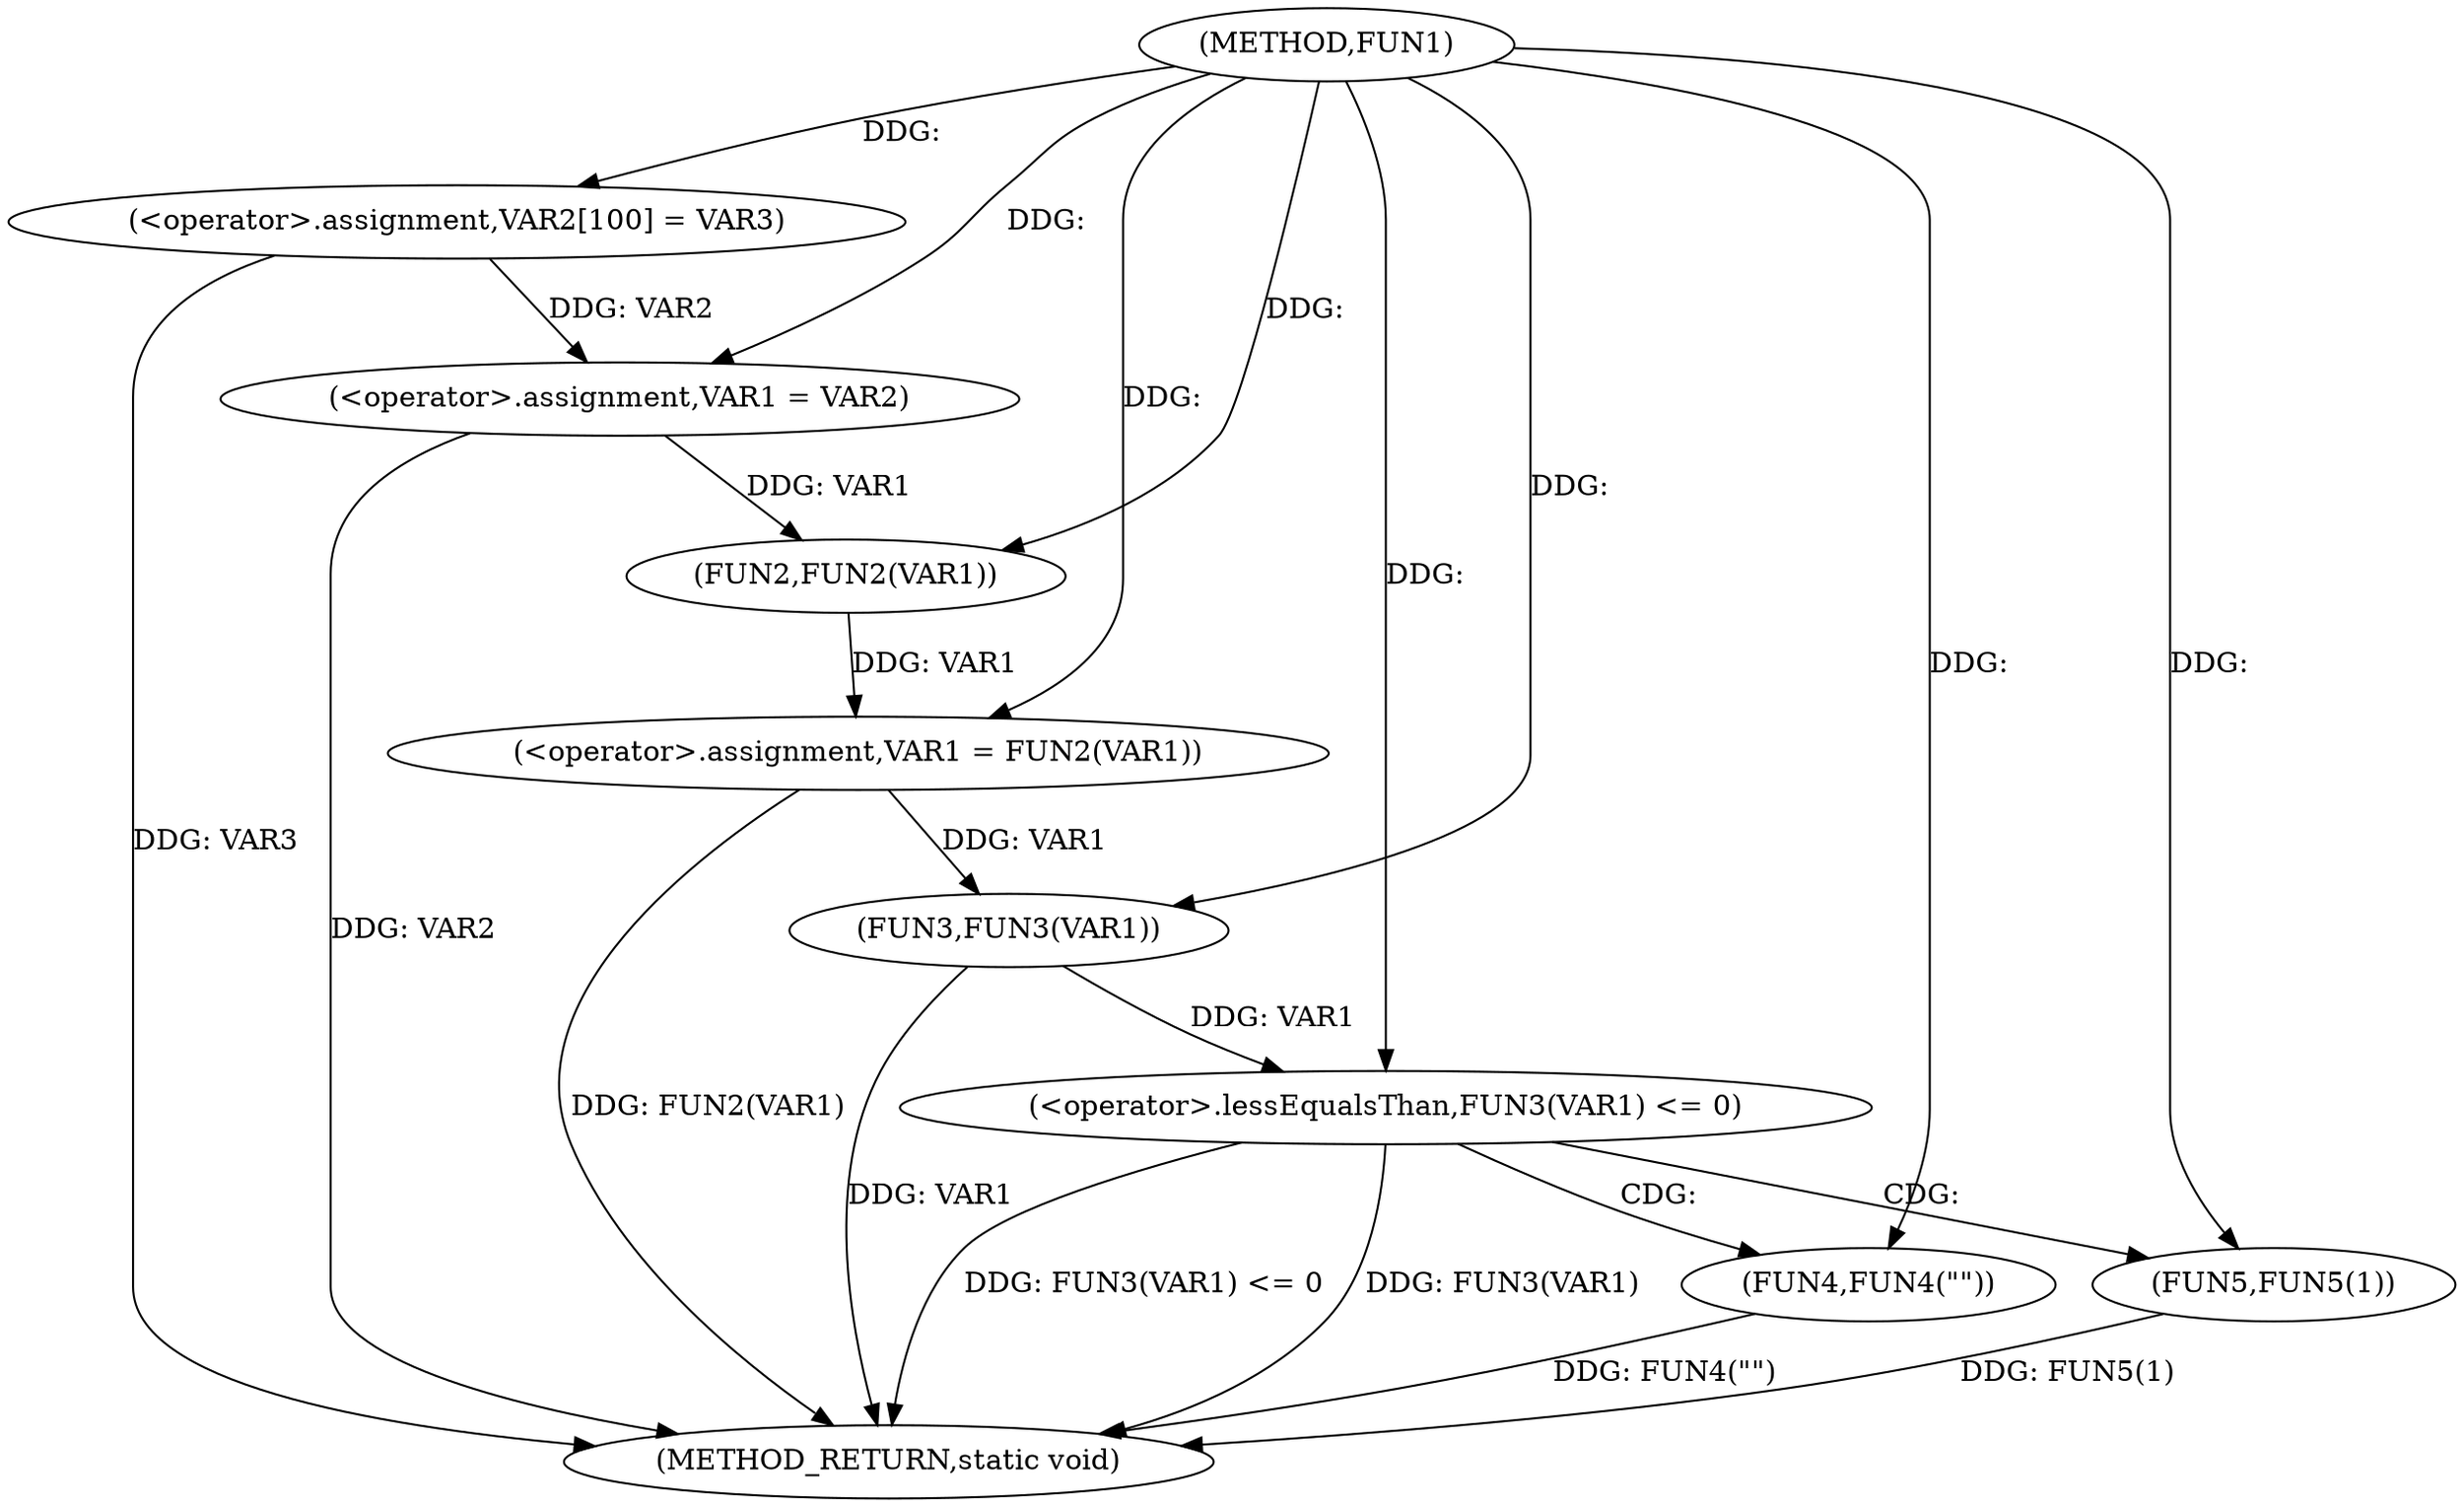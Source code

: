 digraph FUN1 {  
"1000100" [label = "(METHOD,FUN1)" ]
"1000124" [label = "(METHOD_RETURN,static void)" ]
"1000104" [label = "(<operator>.assignment,VAR2[100] = VAR3)" ]
"1000107" [label = "(<operator>.assignment,VAR1 = VAR2)" ]
"1000110" [label = "(<operator>.assignment,VAR1 = FUN2(VAR1))" ]
"1000112" [label = "(FUN2,FUN2(VAR1))" ]
"1000115" [label = "(<operator>.lessEqualsThan,FUN3(VAR1) <= 0)" ]
"1000116" [label = "(FUN3,FUN3(VAR1))" ]
"1000120" [label = "(FUN4,FUN4(\"\"))" ]
"1000122" [label = "(FUN5,FUN5(1))" ]
  "1000116" -> "1000124"  [ label = "DDG: VAR1"] 
  "1000115" -> "1000124"  [ label = "DDG: FUN3(VAR1) <= 0"] 
  "1000110" -> "1000124"  [ label = "DDG: FUN2(VAR1)"] 
  "1000122" -> "1000124"  [ label = "DDG: FUN5(1)"] 
  "1000115" -> "1000124"  [ label = "DDG: FUN3(VAR1)"] 
  "1000120" -> "1000124"  [ label = "DDG: FUN4(\"\")"] 
  "1000104" -> "1000124"  [ label = "DDG: VAR3"] 
  "1000107" -> "1000124"  [ label = "DDG: VAR2"] 
  "1000100" -> "1000104"  [ label = "DDG: "] 
  "1000104" -> "1000107"  [ label = "DDG: VAR2"] 
  "1000100" -> "1000107"  [ label = "DDG: "] 
  "1000112" -> "1000110"  [ label = "DDG: VAR1"] 
  "1000100" -> "1000110"  [ label = "DDG: "] 
  "1000107" -> "1000112"  [ label = "DDG: VAR1"] 
  "1000100" -> "1000112"  [ label = "DDG: "] 
  "1000116" -> "1000115"  [ label = "DDG: VAR1"] 
  "1000110" -> "1000116"  [ label = "DDG: VAR1"] 
  "1000100" -> "1000116"  [ label = "DDG: "] 
  "1000100" -> "1000115"  [ label = "DDG: "] 
  "1000100" -> "1000120"  [ label = "DDG: "] 
  "1000100" -> "1000122"  [ label = "DDG: "] 
  "1000115" -> "1000120"  [ label = "CDG: "] 
  "1000115" -> "1000122"  [ label = "CDG: "] 
}
